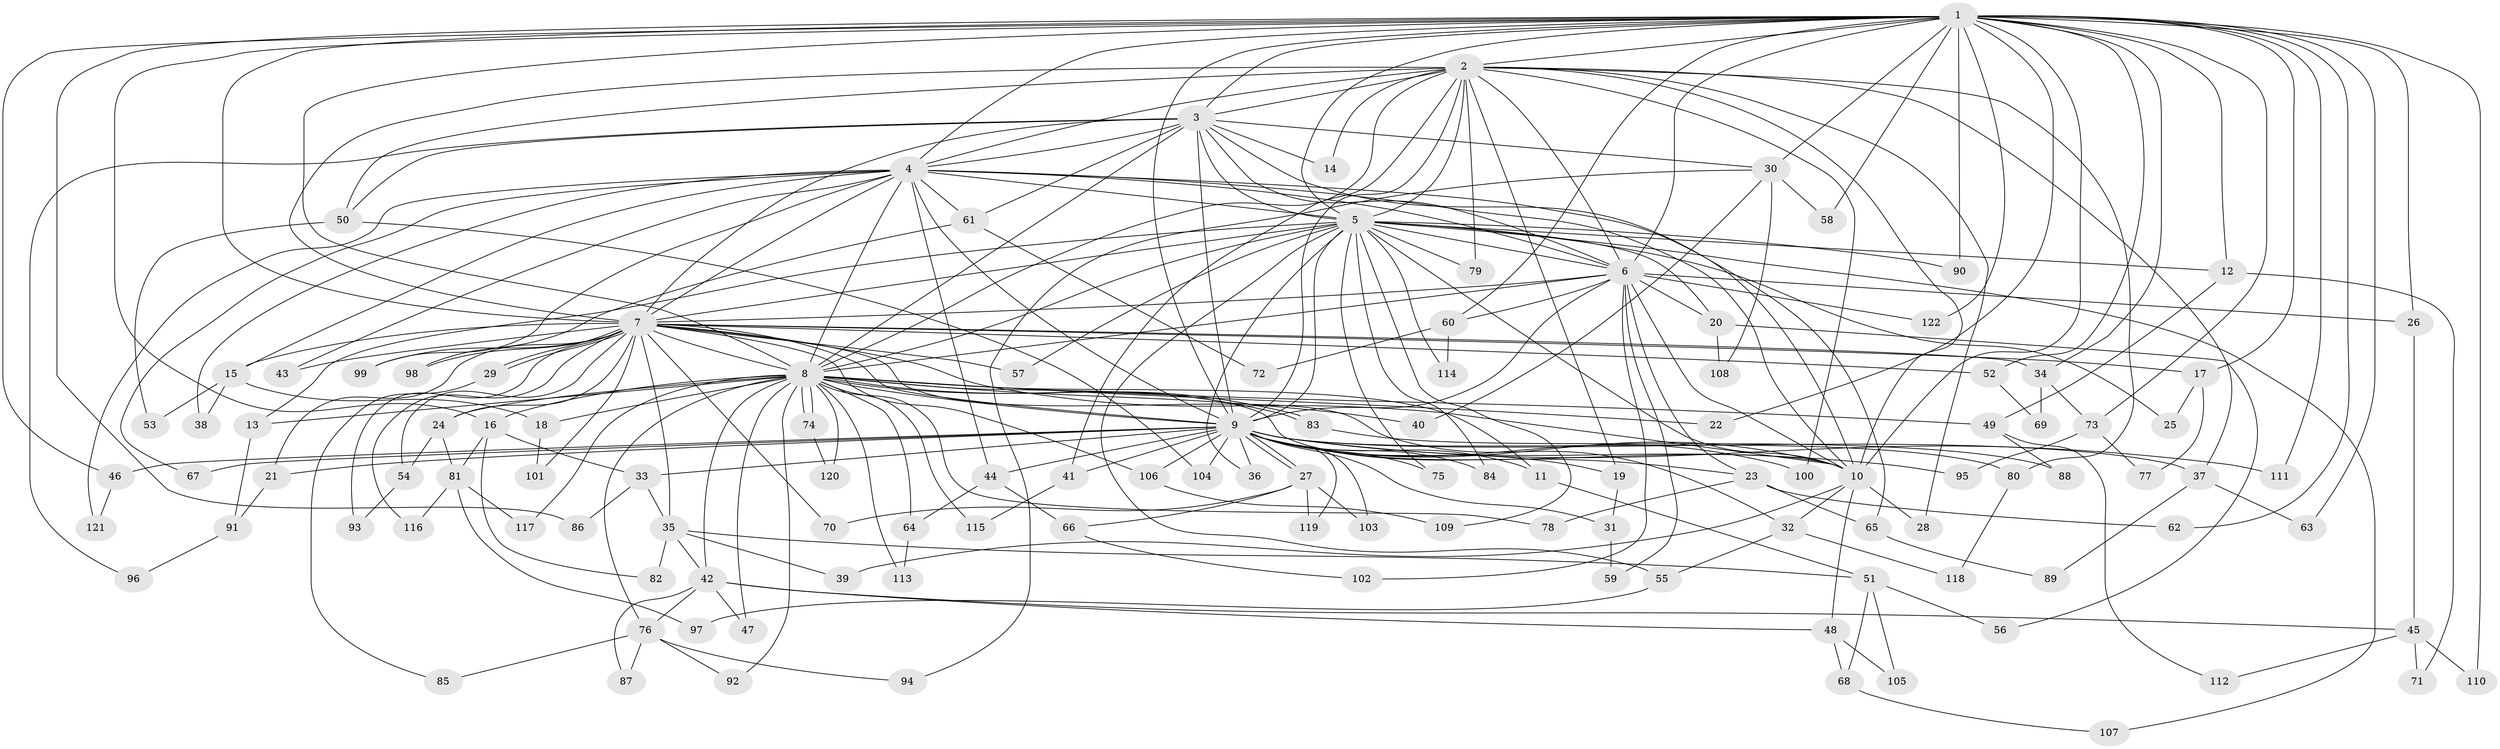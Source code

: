 // coarse degree distribution, {19: 0.027777777777777776, 2: 0.5833333333333334, 1: 0.16666666666666666, 3: 0.08333333333333333, 21: 0.027777777777777776, 8: 0.027777777777777776, 7: 0.027777777777777776, 16: 0.027777777777777776, 4: 0.027777777777777776}
// Generated by graph-tools (version 1.1) at 2025/46/03/04/25 21:46:57]
// undirected, 122 vertices, 269 edges
graph export_dot {
graph [start="1"]
  node [color=gray90,style=filled];
  1;
  2;
  3;
  4;
  5;
  6;
  7;
  8;
  9;
  10;
  11;
  12;
  13;
  14;
  15;
  16;
  17;
  18;
  19;
  20;
  21;
  22;
  23;
  24;
  25;
  26;
  27;
  28;
  29;
  30;
  31;
  32;
  33;
  34;
  35;
  36;
  37;
  38;
  39;
  40;
  41;
  42;
  43;
  44;
  45;
  46;
  47;
  48;
  49;
  50;
  51;
  52;
  53;
  54;
  55;
  56;
  57;
  58;
  59;
  60;
  61;
  62;
  63;
  64;
  65;
  66;
  67;
  68;
  69;
  70;
  71;
  72;
  73;
  74;
  75;
  76;
  77;
  78;
  79;
  80;
  81;
  82;
  83;
  84;
  85;
  86;
  87;
  88;
  89;
  90;
  91;
  92;
  93;
  94;
  95;
  96;
  97;
  98;
  99;
  100;
  101;
  102;
  103;
  104;
  105;
  106;
  107;
  108;
  109;
  110;
  111;
  112;
  113;
  114;
  115;
  116;
  117;
  118;
  119;
  120;
  121;
  122;
  1 -- 2;
  1 -- 3;
  1 -- 4;
  1 -- 5;
  1 -- 6;
  1 -- 7;
  1 -- 8;
  1 -- 9;
  1 -- 10;
  1 -- 12;
  1 -- 16;
  1 -- 17;
  1 -- 22;
  1 -- 26;
  1 -- 30;
  1 -- 34;
  1 -- 46;
  1 -- 52;
  1 -- 58;
  1 -- 60;
  1 -- 62;
  1 -- 63;
  1 -- 73;
  1 -- 86;
  1 -- 90;
  1 -- 110;
  1 -- 111;
  1 -- 122;
  2 -- 3;
  2 -- 4;
  2 -- 5;
  2 -- 6;
  2 -- 7;
  2 -- 8;
  2 -- 9;
  2 -- 10;
  2 -- 14;
  2 -- 19;
  2 -- 28;
  2 -- 37;
  2 -- 41;
  2 -- 50;
  2 -- 79;
  2 -- 80;
  2 -- 100;
  3 -- 4;
  3 -- 5;
  3 -- 6;
  3 -- 7;
  3 -- 8;
  3 -- 9;
  3 -- 10;
  3 -- 14;
  3 -- 30;
  3 -- 50;
  3 -- 61;
  3 -- 96;
  4 -- 5;
  4 -- 6;
  4 -- 7;
  4 -- 8;
  4 -- 9;
  4 -- 10;
  4 -- 15;
  4 -- 38;
  4 -- 43;
  4 -- 44;
  4 -- 61;
  4 -- 65;
  4 -- 67;
  4 -- 99;
  4 -- 121;
  5 -- 6;
  5 -- 7;
  5 -- 8;
  5 -- 9;
  5 -- 10;
  5 -- 12;
  5 -- 13;
  5 -- 20;
  5 -- 25;
  5 -- 36;
  5 -- 55;
  5 -- 57;
  5 -- 75;
  5 -- 79;
  5 -- 84;
  5 -- 90;
  5 -- 107;
  5 -- 109;
  5 -- 114;
  6 -- 7;
  6 -- 8;
  6 -- 9;
  6 -- 10;
  6 -- 20;
  6 -- 23;
  6 -- 26;
  6 -- 59;
  6 -- 60;
  6 -- 102;
  6 -- 122;
  7 -- 8;
  7 -- 9;
  7 -- 10;
  7 -- 15;
  7 -- 17;
  7 -- 21;
  7 -- 24;
  7 -- 29;
  7 -- 29;
  7 -- 32;
  7 -- 34;
  7 -- 35;
  7 -- 43;
  7 -- 52;
  7 -- 54;
  7 -- 57;
  7 -- 70;
  7 -- 93;
  7 -- 98;
  7 -- 99;
  7 -- 101;
  7 -- 106;
  7 -- 116;
  8 -- 9;
  8 -- 10;
  8 -- 11;
  8 -- 13;
  8 -- 16;
  8 -- 18;
  8 -- 22;
  8 -- 24;
  8 -- 40;
  8 -- 42;
  8 -- 47;
  8 -- 49;
  8 -- 64;
  8 -- 74;
  8 -- 74;
  8 -- 76;
  8 -- 78;
  8 -- 83;
  8 -- 83;
  8 -- 92;
  8 -- 113;
  8 -- 115;
  8 -- 117;
  8 -- 120;
  9 -- 10;
  9 -- 11;
  9 -- 19;
  9 -- 21;
  9 -- 23;
  9 -- 27;
  9 -- 27;
  9 -- 31;
  9 -- 33;
  9 -- 36;
  9 -- 37;
  9 -- 41;
  9 -- 44;
  9 -- 46;
  9 -- 67;
  9 -- 75;
  9 -- 80;
  9 -- 84;
  9 -- 95;
  9 -- 100;
  9 -- 103;
  9 -- 104;
  9 -- 106;
  9 -- 111;
  9 -- 119;
  10 -- 28;
  10 -- 32;
  10 -- 39;
  10 -- 48;
  11 -- 51;
  12 -- 49;
  12 -- 71;
  13 -- 91;
  15 -- 18;
  15 -- 38;
  15 -- 53;
  16 -- 33;
  16 -- 81;
  16 -- 82;
  17 -- 25;
  17 -- 77;
  18 -- 101;
  19 -- 31;
  20 -- 56;
  20 -- 108;
  21 -- 91;
  23 -- 62;
  23 -- 65;
  23 -- 78;
  24 -- 54;
  24 -- 81;
  26 -- 45;
  27 -- 66;
  27 -- 70;
  27 -- 103;
  27 -- 119;
  29 -- 85;
  30 -- 40;
  30 -- 58;
  30 -- 94;
  30 -- 108;
  31 -- 59;
  32 -- 55;
  32 -- 118;
  33 -- 35;
  33 -- 86;
  34 -- 69;
  34 -- 73;
  35 -- 39;
  35 -- 42;
  35 -- 51;
  35 -- 82;
  37 -- 63;
  37 -- 89;
  41 -- 115;
  42 -- 45;
  42 -- 47;
  42 -- 48;
  42 -- 76;
  42 -- 87;
  44 -- 64;
  44 -- 66;
  45 -- 71;
  45 -- 110;
  45 -- 112;
  46 -- 121;
  48 -- 68;
  48 -- 105;
  49 -- 88;
  49 -- 112;
  50 -- 53;
  50 -- 104;
  51 -- 56;
  51 -- 68;
  51 -- 105;
  52 -- 69;
  54 -- 93;
  55 -- 97;
  60 -- 72;
  60 -- 114;
  61 -- 72;
  61 -- 98;
  64 -- 113;
  65 -- 89;
  66 -- 102;
  68 -- 107;
  73 -- 77;
  73 -- 95;
  74 -- 120;
  76 -- 85;
  76 -- 87;
  76 -- 92;
  76 -- 94;
  80 -- 118;
  81 -- 97;
  81 -- 116;
  81 -- 117;
  83 -- 88;
  91 -- 96;
  106 -- 109;
}
